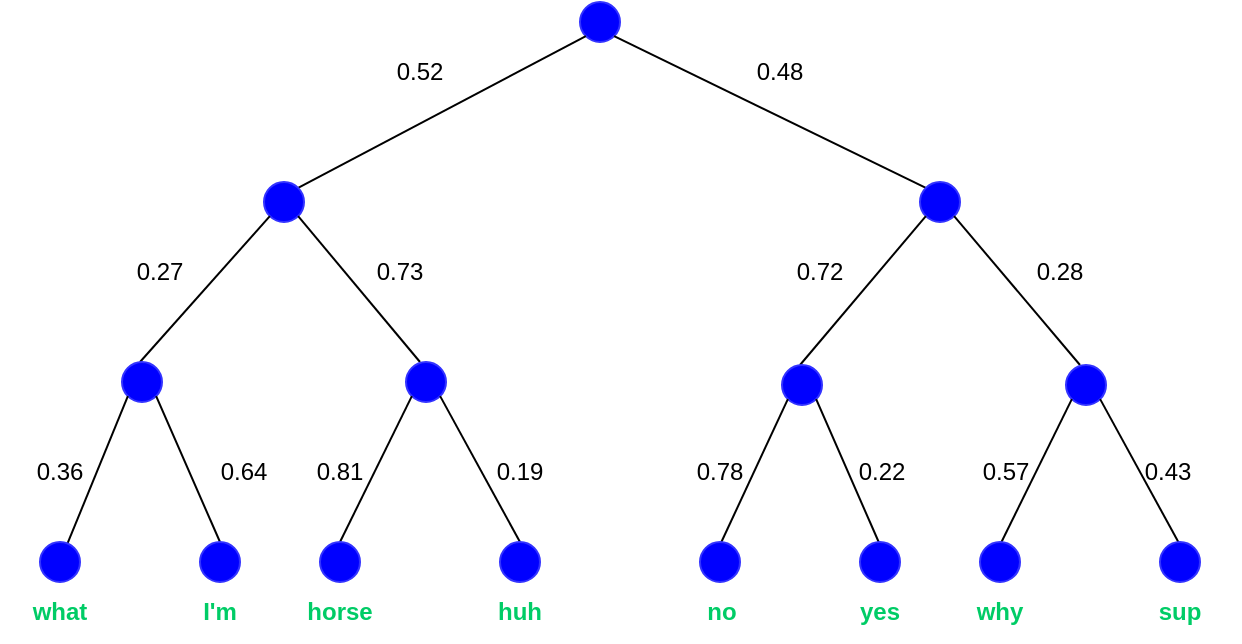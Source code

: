 <mxfile version="21.7.5" type="device">
  <diagram name="Page-1" id="Q7clK-y5OEULukH3EvDs">
    <mxGraphModel dx="662" dy="617" grid="1" gridSize="10" guides="1" tooltips="1" connect="1" arrows="1" fold="1" page="1" pageScale="1" pageWidth="850" pageHeight="1100" math="0" shadow="0">
      <root>
        <mxCell id="0" />
        <mxCell id="1" parent="0" />
        <mxCell id="LzdCk226pAoBaQE-RJNd-1" value="" style="ellipse;whiteSpace=wrap;html=1;aspect=fixed;strokeColor=#3333FF;fillColor=#0000FF;" vertex="1" parent="1">
          <mxGeometry x="430" y="180" width="20" height="20" as="geometry" />
        </mxCell>
        <mxCell id="LzdCk226pAoBaQE-RJNd-3" value="" style="endArrow=none;html=1;rounded=0;entryX=0;entryY=1;entryDx=0;entryDy=0;exitX=1;exitY=0;exitDx=0;exitDy=0;" edge="1" parent="1" source="LzdCk226pAoBaQE-RJNd-8" target="LzdCk226pAoBaQE-RJNd-1">
          <mxGeometry width="50" height="50" relative="1" as="geometry">
            <mxPoint x="277" y="273" as="sourcePoint" />
            <mxPoint x="450" y="340" as="targetPoint" />
          </mxGeometry>
        </mxCell>
        <mxCell id="LzdCk226pAoBaQE-RJNd-4" value="" style="endArrow=none;html=1;rounded=0;entryX=1;entryY=1;entryDx=0;entryDy=0;exitX=0;exitY=0;exitDx=0;exitDy=0;" edge="1" parent="1" source="LzdCk226pAoBaQE-RJNd-6" target="LzdCk226pAoBaQE-RJNd-1">
          <mxGeometry width="50" height="50" relative="1" as="geometry">
            <mxPoint x="600" y="280" as="sourcePoint" />
            <mxPoint x="443" y="207" as="targetPoint" />
          </mxGeometry>
        </mxCell>
        <mxCell id="LzdCk226pAoBaQE-RJNd-6" value="" style="ellipse;whiteSpace=wrap;html=1;aspect=fixed;strokeColor=#3333FF;fillColor=#0000FF;" vertex="1" parent="1">
          <mxGeometry x="600" y="270" width="20" height="20" as="geometry" />
        </mxCell>
        <mxCell id="LzdCk226pAoBaQE-RJNd-8" value="" style="ellipse;whiteSpace=wrap;html=1;aspect=fixed;strokeColor=#3333FF;fillColor=#0000FF;" vertex="1" parent="1">
          <mxGeometry x="272" y="270" width="20" height="20" as="geometry" />
        </mxCell>
        <mxCell id="LzdCk226pAoBaQE-RJNd-9" value="" style="endArrow=none;html=1;rounded=0;entryX=0;entryY=1;entryDx=0;entryDy=0;" edge="1" parent="1" target="LzdCk226pAoBaQE-RJNd-8">
          <mxGeometry width="50" height="50" relative="1" as="geometry">
            <mxPoint x="210" y="360" as="sourcePoint" />
            <mxPoint x="292" y="430" as="targetPoint" />
          </mxGeometry>
        </mxCell>
        <mxCell id="LzdCk226pAoBaQE-RJNd-10" value="" style="endArrow=none;html=1;rounded=0;entryX=1;entryY=1;entryDx=0;entryDy=0;" edge="1" parent="1" target="LzdCk226pAoBaQE-RJNd-8">
          <mxGeometry width="50" height="50" relative="1" as="geometry">
            <mxPoint x="350" y="360" as="sourcePoint" />
            <mxPoint x="285" y="297" as="targetPoint" />
          </mxGeometry>
        </mxCell>
        <mxCell id="LzdCk226pAoBaQE-RJNd-11" value="" style="ellipse;whiteSpace=wrap;html=1;aspect=fixed;strokeColor=#3333FF;fillColor=#0000FF;" vertex="1" parent="1">
          <mxGeometry x="201" y="360" width="20" height="20" as="geometry" />
        </mxCell>
        <mxCell id="LzdCk226pAoBaQE-RJNd-12" value="" style="endArrow=none;html=1;rounded=0;entryX=0;entryY=1;entryDx=0;entryDy=0;" edge="1" parent="1" target="LzdCk226pAoBaQE-RJNd-11" source="LzdCk226pAoBaQE-RJNd-25">
          <mxGeometry width="50" height="50" relative="1" as="geometry">
            <mxPoint x="170" y="450" as="sourcePoint" />
            <mxPoint x="221" y="520" as="targetPoint" />
          </mxGeometry>
        </mxCell>
        <mxCell id="LzdCk226pAoBaQE-RJNd-13" value="" style="endArrow=none;html=1;rounded=0;entryX=1;entryY=1;entryDx=0;entryDy=0;exitX=0.5;exitY=0;exitDx=0;exitDy=0;" edge="1" parent="1" target="LzdCk226pAoBaQE-RJNd-11" source="LzdCk226pAoBaQE-RJNd-27">
          <mxGeometry width="50" height="50" relative="1" as="geometry">
            <mxPoint x="250" y="450" as="sourcePoint" />
            <mxPoint x="214" y="387" as="targetPoint" />
          </mxGeometry>
        </mxCell>
        <mxCell id="LzdCk226pAoBaQE-RJNd-14" value="" style="ellipse;whiteSpace=wrap;html=1;aspect=fixed;strokeColor=#3333FF;fillColor=#0000FF;" vertex="1" parent="1">
          <mxGeometry x="343" y="360" width="20" height="20" as="geometry" />
        </mxCell>
        <mxCell id="LzdCk226pAoBaQE-RJNd-15" value="" style="endArrow=none;html=1;rounded=0;entryX=0;entryY=1;entryDx=0;entryDy=0;exitX=0.5;exitY=0;exitDx=0;exitDy=0;" edge="1" parent="1" target="LzdCk226pAoBaQE-RJNd-14" source="LzdCk226pAoBaQE-RJNd-30">
          <mxGeometry width="50" height="50" relative="1" as="geometry">
            <mxPoint x="310" y="450" as="sourcePoint" />
            <mxPoint x="363" y="520" as="targetPoint" />
          </mxGeometry>
        </mxCell>
        <mxCell id="LzdCk226pAoBaQE-RJNd-16" value="" style="endArrow=none;html=1;rounded=0;entryX=1;entryY=1;entryDx=0;entryDy=0;exitX=0.5;exitY=0;exitDx=0;exitDy=0;" edge="1" parent="1" target="LzdCk226pAoBaQE-RJNd-14" source="LzdCk226pAoBaQE-RJNd-31">
          <mxGeometry width="50" height="50" relative="1" as="geometry">
            <mxPoint x="400" y="450" as="sourcePoint" />
            <mxPoint x="356" y="387" as="targetPoint" />
          </mxGeometry>
        </mxCell>
        <mxCell id="LzdCk226pAoBaQE-RJNd-17" value="" style="endArrow=none;html=1;rounded=0;entryX=0;entryY=1;entryDx=0;entryDy=0;exitX=0.45;exitY=0;exitDx=0;exitDy=0;exitPerimeter=0;" edge="1" parent="1" source="LzdCk226pAoBaQE-RJNd-19" target="LzdCk226pAoBaQE-RJNd-6">
          <mxGeometry width="50" height="50" relative="1" as="geometry">
            <mxPoint x="540" y="361.5" as="sourcePoint" />
            <mxPoint x="605" y="288.5" as="targetPoint" />
          </mxGeometry>
        </mxCell>
        <mxCell id="LzdCk226pAoBaQE-RJNd-18" value="" style="endArrow=none;html=1;rounded=0;entryX=1;entryY=1;entryDx=0;entryDy=0;" edge="1" parent="1" target="LzdCk226pAoBaQE-RJNd-6">
          <mxGeometry width="50" height="50" relative="1" as="geometry">
            <mxPoint x="680" y="361.5" as="sourcePoint" />
            <mxPoint x="619" y="288.5" as="targetPoint" />
          </mxGeometry>
        </mxCell>
        <mxCell id="LzdCk226pAoBaQE-RJNd-19" value="" style="ellipse;whiteSpace=wrap;html=1;aspect=fixed;strokeColor=#3333FF;fillColor=#0000FF;" vertex="1" parent="1">
          <mxGeometry x="531" y="361.5" width="20" height="20" as="geometry" />
        </mxCell>
        <mxCell id="LzdCk226pAoBaQE-RJNd-20" value="" style="endArrow=none;html=1;rounded=0;entryX=0;entryY=1;entryDx=0;entryDy=0;" edge="1" parent="1" target="LzdCk226pAoBaQE-RJNd-19">
          <mxGeometry width="50" height="50" relative="1" as="geometry">
            <mxPoint x="500" y="451.5" as="sourcePoint" />
            <mxPoint x="551" y="521.5" as="targetPoint" />
          </mxGeometry>
        </mxCell>
        <mxCell id="LzdCk226pAoBaQE-RJNd-21" value="" style="endArrow=none;html=1;rounded=0;entryX=1;entryY=1;entryDx=0;entryDy=0;" edge="1" parent="1" target="LzdCk226pAoBaQE-RJNd-19">
          <mxGeometry width="50" height="50" relative="1" as="geometry">
            <mxPoint x="580" y="451.5" as="sourcePoint" />
            <mxPoint x="544" y="388.5" as="targetPoint" />
          </mxGeometry>
        </mxCell>
        <mxCell id="LzdCk226pAoBaQE-RJNd-22" value="" style="ellipse;whiteSpace=wrap;html=1;aspect=fixed;strokeColor=#3333FF;fillColor=#0000FF;" vertex="1" parent="1">
          <mxGeometry x="673" y="361.5" width="20" height="20" as="geometry" />
        </mxCell>
        <mxCell id="LzdCk226pAoBaQE-RJNd-23" value="" style="endArrow=none;html=1;rounded=0;entryX=0;entryY=1;entryDx=0;entryDy=0;" edge="1" parent="1" target="LzdCk226pAoBaQE-RJNd-22">
          <mxGeometry width="50" height="50" relative="1" as="geometry">
            <mxPoint x="640" y="451.5" as="sourcePoint" />
            <mxPoint x="693" y="521.5" as="targetPoint" />
          </mxGeometry>
        </mxCell>
        <mxCell id="LzdCk226pAoBaQE-RJNd-24" value="" style="endArrow=none;html=1;rounded=0;entryX=1;entryY=1;entryDx=0;entryDy=0;" edge="1" parent="1" target="LzdCk226pAoBaQE-RJNd-22">
          <mxGeometry width="50" height="50" relative="1" as="geometry">
            <mxPoint x="730" y="451.5" as="sourcePoint" />
            <mxPoint x="686" y="388.5" as="targetPoint" />
          </mxGeometry>
        </mxCell>
        <mxCell id="LzdCk226pAoBaQE-RJNd-25" value="" style="ellipse;whiteSpace=wrap;html=1;aspect=fixed;strokeColor=#3333FF;fillColor=#0000FF;" vertex="1" parent="1">
          <mxGeometry x="160" y="450" width="20" height="20" as="geometry" />
        </mxCell>
        <mxCell id="LzdCk226pAoBaQE-RJNd-27" value="" style="ellipse;whiteSpace=wrap;html=1;aspect=fixed;strokeColor=#3333FF;fillColor=#0000FF;" vertex="1" parent="1">
          <mxGeometry x="240" y="450" width="20" height="20" as="geometry" />
        </mxCell>
        <mxCell id="LzdCk226pAoBaQE-RJNd-30" value="" style="ellipse;whiteSpace=wrap;html=1;aspect=fixed;strokeColor=#3333FF;fillColor=#0000FF;" vertex="1" parent="1">
          <mxGeometry x="300" y="450" width="20" height="20" as="geometry" />
        </mxCell>
        <mxCell id="LzdCk226pAoBaQE-RJNd-31" value="" style="ellipse;whiteSpace=wrap;html=1;aspect=fixed;strokeColor=#3333FF;fillColor=#0000FF;" vertex="1" parent="1">
          <mxGeometry x="390" y="450" width="20" height="20" as="geometry" />
        </mxCell>
        <mxCell id="LzdCk226pAoBaQE-RJNd-33" value="" style="ellipse;whiteSpace=wrap;html=1;aspect=fixed;strokeColor=#3333FF;fillColor=#0000FF;" vertex="1" parent="1">
          <mxGeometry x="490" y="450" width="20" height="20" as="geometry" />
        </mxCell>
        <mxCell id="LzdCk226pAoBaQE-RJNd-34" value="" style="ellipse;whiteSpace=wrap;html=1;aspect=fixed;strokeColor=#3333FF;fillColor=#0000FF;" vertex="1" parent="1">
          <mxGeometry x="570" y="450" width="20" height="20" as="geometry" />
        </mxCell>
        <mxCell id="LzdCk226pAoBaQE-RJNd-35" value="" style="ellipse;whiteSpace=wrap;html=1;aspect=fixed;strokeColor=#3333FF;fillColor=#0000FF;" vertex="1" parent="1">
          <mxGeometry x="630" y="450" width="20" height="20" as="geometry" />
        </mxCell>
        <mxCell id="LzdCk226pAoBaQE-RJNd-36" value="" style="ellipse;whiteSpace=wrap;html=1;aspect=fixed;strokeColor=#3333FF;fillColor=#0000FF;" vertex="1" parent="1">
          <mxGeometry x="720" y="450" width="20" height="20" as="geometry" />
        </mxCell>
        <mxCell id="LzdCk226pAoBaQE-RJNd-38" value="&lt;font color=&quot;#00cc66&quot;&gt;&lt;b&gt;what&lt;/b&gt;&lt;/font&gt;" style="text;html=1;strokeColor=none;fillColor=none;align=center;verticalAlign=middle;whiteSpace=wrap;rounded=0;" vertex="1" parent="1">
          <mxGeometry x="140" y="470" width="60" height="30" as="geometry" />
        </mxCell>
        <mxCell id="LzdCk226pAoBaQE-RJNd-40" value="&lt;font color=&quot;#00cc66&quot;&gt;&lt;b&gt;I&#39;m&lt;/b&gt;&lt;/font&gt;" style="text;html=1;strokeColor=none;fillColor=none;align=center;verticalAlign=middle;whiteSpace=wrap;rounded=0;" vertex="1" parent="1">
          <mxGeometry x="220" y="470" width="60" height="30" as="geometry" />
        </mxCell>
        <mxCell id="LzdCk226pAoBaQE-RJNd-41" value="&lt;font color=&quot;#00cc66&quot;&gt;&lt;b&gt;yes&lt;/b&gt;&lt;/font&gt;" style="text;html=1;strokeColor=none;fillColor=none;align=center;verticalAlign=middle;whiteSpace=wrap;rounded=0;" vertex="1" parent="1">
          <mxGeometry x="550" y="470" width="60" height="30" as="geometry" />
        </mxCell>
        <mxCell id="LzdCk226pAoBaQE-RJNd-42" value="&lt;font color=&quot;#00cc66&quot;&gt;&lt;b&gt;no&lt;/b&gt;&lt;/font&gt;" style="text;html=1;strokeColor=none;fillColor=none;align=center;verticalAlign=middle;whiteSpace=wrap;rounded=0;" vertex="1" parent="1">
          <mxGeometry x="471" y="470" width="60" height="30" as="geometry" />
        </mxCell>
        <mxCell id="LzdCk226pAoBaQE-RJNd-43" value="&lt;font color=&quot;#00cc66&quot;&gt;&lt;b&gt;sup&lt;/b&gt;&lt;/font&gt;" style="text;html=1;strokeColor=none;fillColor=none;align=center;verticalAlign=middle;whiteSpace=wrap;rounded=0;" vertex="1" parent="1">
          <mxGeometry x="700" y="470" width="60" height="30" as="geometry" />
        </mxCell>
        <mxCell id="LzdCk226pAoBaQE-RJNd-44" value="&lt;font color=&quot;#00cc66&quot;&gt;&lt;b&gt;why&lt;/b&gt;&lt;/font&gt;" style="text;html=1;strokeColor=none;fillColor=none;align=center;verticalAlign=middle;whiteSpace=wrap;rounded=0;" vertex="1" parent="1">
          <mxGeometry x="610" y="470" width="60" height="30" as="geometry" />
        </mxCell>
        <mxCell id="LzdCk226pAoBaQE-RJNd-45" value="&lt;font color=&quot;#00cc66&quot;&gt;&lt;b&gt;horse&lt;/b&gt;&lt;/font&gt;" style="text;html=1;strokeColor=none;fillColor=none;align=center;verticalAlign=middle;whiteSpace=wrap;rounded=0;" vertex="1" parent="1">
          <mxGeometry x="280" y="470" width="60" height="30" as="geometry" />
        </mxCell>
        <mxCell id="LzdCk226pAoBaQE-RJNd-46" value="&lt;font color=&quot;#00cc66&quot;&gt;&lt;b&gt;huh&lt;/b&gt;&lt;/font&gt;" style="text;html=1;strokeColor=none;fillColor=none;align=center;verticalAlign=middle;whiteSpace=wrap;rounded=0;" vertex="1" parent="1">
          <mxGeometry x="370" y="470" width="60" height="30" as="geometry" />
        </mxCell>
        <mxCell id="LzdCk226pAoBaQE-RJNd-47" value="0.52" style="text;html=1;strokeColor=none;fillColor=none;align=center;verticalAlign=middle;whiteSpace=wrap;rounded=0;rotation=0;" vertex="1" parent="1">
          <mxGeometry x="320" y="200" width="60" height="30" as="geometry" />
        </mxCell>
        <mxCell id="LzdCk226pAoBaQE-RJNd-48" value="0.48" style="text;html=1;strokeColor=none;fillColor=none;align=center;verticalAlign=middle;whiteSpace=wrap;rounded=0;rotation=0;" vertex="1" parent="1">
          <mxGeometry x="500" y="200" width="60" height="30" as="geometry" />
        </mxCell>
        <mxCell id="LzdCk226pAoBaQE-RJNd-49" value="0.27" style="text;html=1;strokeColor=none;fillColor=none;align=center;verticalAlign=middle;whiteSpace=wrap;rounded=0;rotation=0;" vertex="1" parent="1">
          <mxGeometry x="190" y="300" width="60" height="30" as="geometry" />
        </mxCell>
        <mxCell id="LzdCk226pAoBaQE-RJNd-50" value="0.73" style="text;html=1;strokeColor=none;fillColor=none;align=center;verticalAlign=middle;whiteSpace=wrap;rounded=0;rotation=0;" vertex="1" parent="1">
          <mxGeometry x="310" y="300" width="60" height="30" as="geometry" />
        </mxCell>
        <mxCell id="LzdCk226pAoBaQE-RJNd-51" value="0.36" style="text;html=1;strokeColor=none;fillColor=none;align=center;verticalAlign=middle;whiteSpace=wrap;rounded=0;rotation=0;" vertex="1" parent="1">
          <mxGeometry x="140" y="400" width="60" height="30" as="geometry" />
        </mxCell>
        <mxCell id="LzdCk226pAoBaQE-RJNd-52" value="0.64" style="text;html=1;strokeColor=none;fillColor=none;align=center;verticalAlign=middle;whiteSpace=wrap;rounded=0;rotation=0;" vertex="1" parent="1">
          <mxGeometry x="232" y="400" width="60" height="30" as="geometry" />
        </mxCell>
        <mxCell id="LzdCk226pAoBaQE-RJNd-53" value="0.81" style="text;html=1;strokeColor=none;fillColor=none;align=center;verticalAlign=middle;whiteSpace=wrap;rounded=0;rotation=0;" vertex="1" parent="1">
          <mxGeometry x="280" y="400" width="60" height="30" as="geometry" />
        </mxCell>
        <mxCell id="LzdCk226pAoBaQE-RJNd-54" value="0.19" style="text;html=1;strokeColor=none;fillColor=none;align=center;verticalAlign=middle;whiteSpace=wrap;rounded=0;rotation=0;" vertex="1" parent="1">
          <mxGeometry x="370" y="400" width="60" height="30" as="geometry" />
        </mxCell>
        <mxCell id="LzdCk226pAoBaQE-RJNd-55" value="0.22" style="text;html=1;strokeColor=none;fillColor=none;align=center;verticalAlign=middle;whiteSpace=wrap;rounded=0;rotation=0;" vertex="1" parent="1">
          <mxGeometry x="551" y="400" width="60" height="30" as="geometry" />
        </mxCell>
        <mxCell id="LzdCk226pAoBaQE-RJNd-56" value="0.78" style="text;html=1;strokeColor=none;fillColor=none;align=center;verticalAlign=middle;whiteSpace=wrap;rounded=0;rotation=0;" vertex="1" parent="1">
          <mxGeometry x="470" y="400" width="60" height="30" as="geometry" />
        </mxCell>
        <mxCell id="LzdCk226pAoBaQE-RJNd-57" value="0.57" style="text;html=1;strokeColor=none;fillColor=none;align=center;verticalAlign=middle;whiteSpace=wrap;rounded=0;rotation=0;" vertex="1" parent="1">
          <mxGeometry x="612.5" y="400" width="60" height="30" as="geometry" />
        </mxCell>
        <mxCell id="LzdCk226pAoBaQE-RJNd-58" value="0.43" style="text;html=1;strokeColor=none;fillColor=none;align=center;verticalAlign=middle;whiteSpace=wrap;rounded=0;rotation=0;" vertex="1" parent="1">
          <mxGeometry x="693.5" y="400" width="60" height="30" as="geometry" />
        </mxCell>
        <mxCell id="LzdCk226pAoBaQE-RJNd-59" value="0.28" style="text;html=1;strokeColor=none;fillColor=none;align=center;verticalAlign=middle;whiteSpace=wrap;rounded=0;rotation=0;" vertex="1" parent="1">
          <mxGeometry x="640" y="300" width="60" height="30" as="geometry" />
        </mxCell>
        <mxCell id="LzdCk226pAoBaQE-RJNd-60" value="0.72" style="text;html=1;strokeColor=none;fillColor=none;align=center;verticalAlign=middle;whiteSpace=wrap;rounded=0;rotation=0;" vertex="1" parent="1">
          <mxGeometry x="520" y="300" width="60" height="30" as="geometry" />
        </mxCell>
      </root>
    </mxGraphModel>
  </diagram>
</mxfile>
